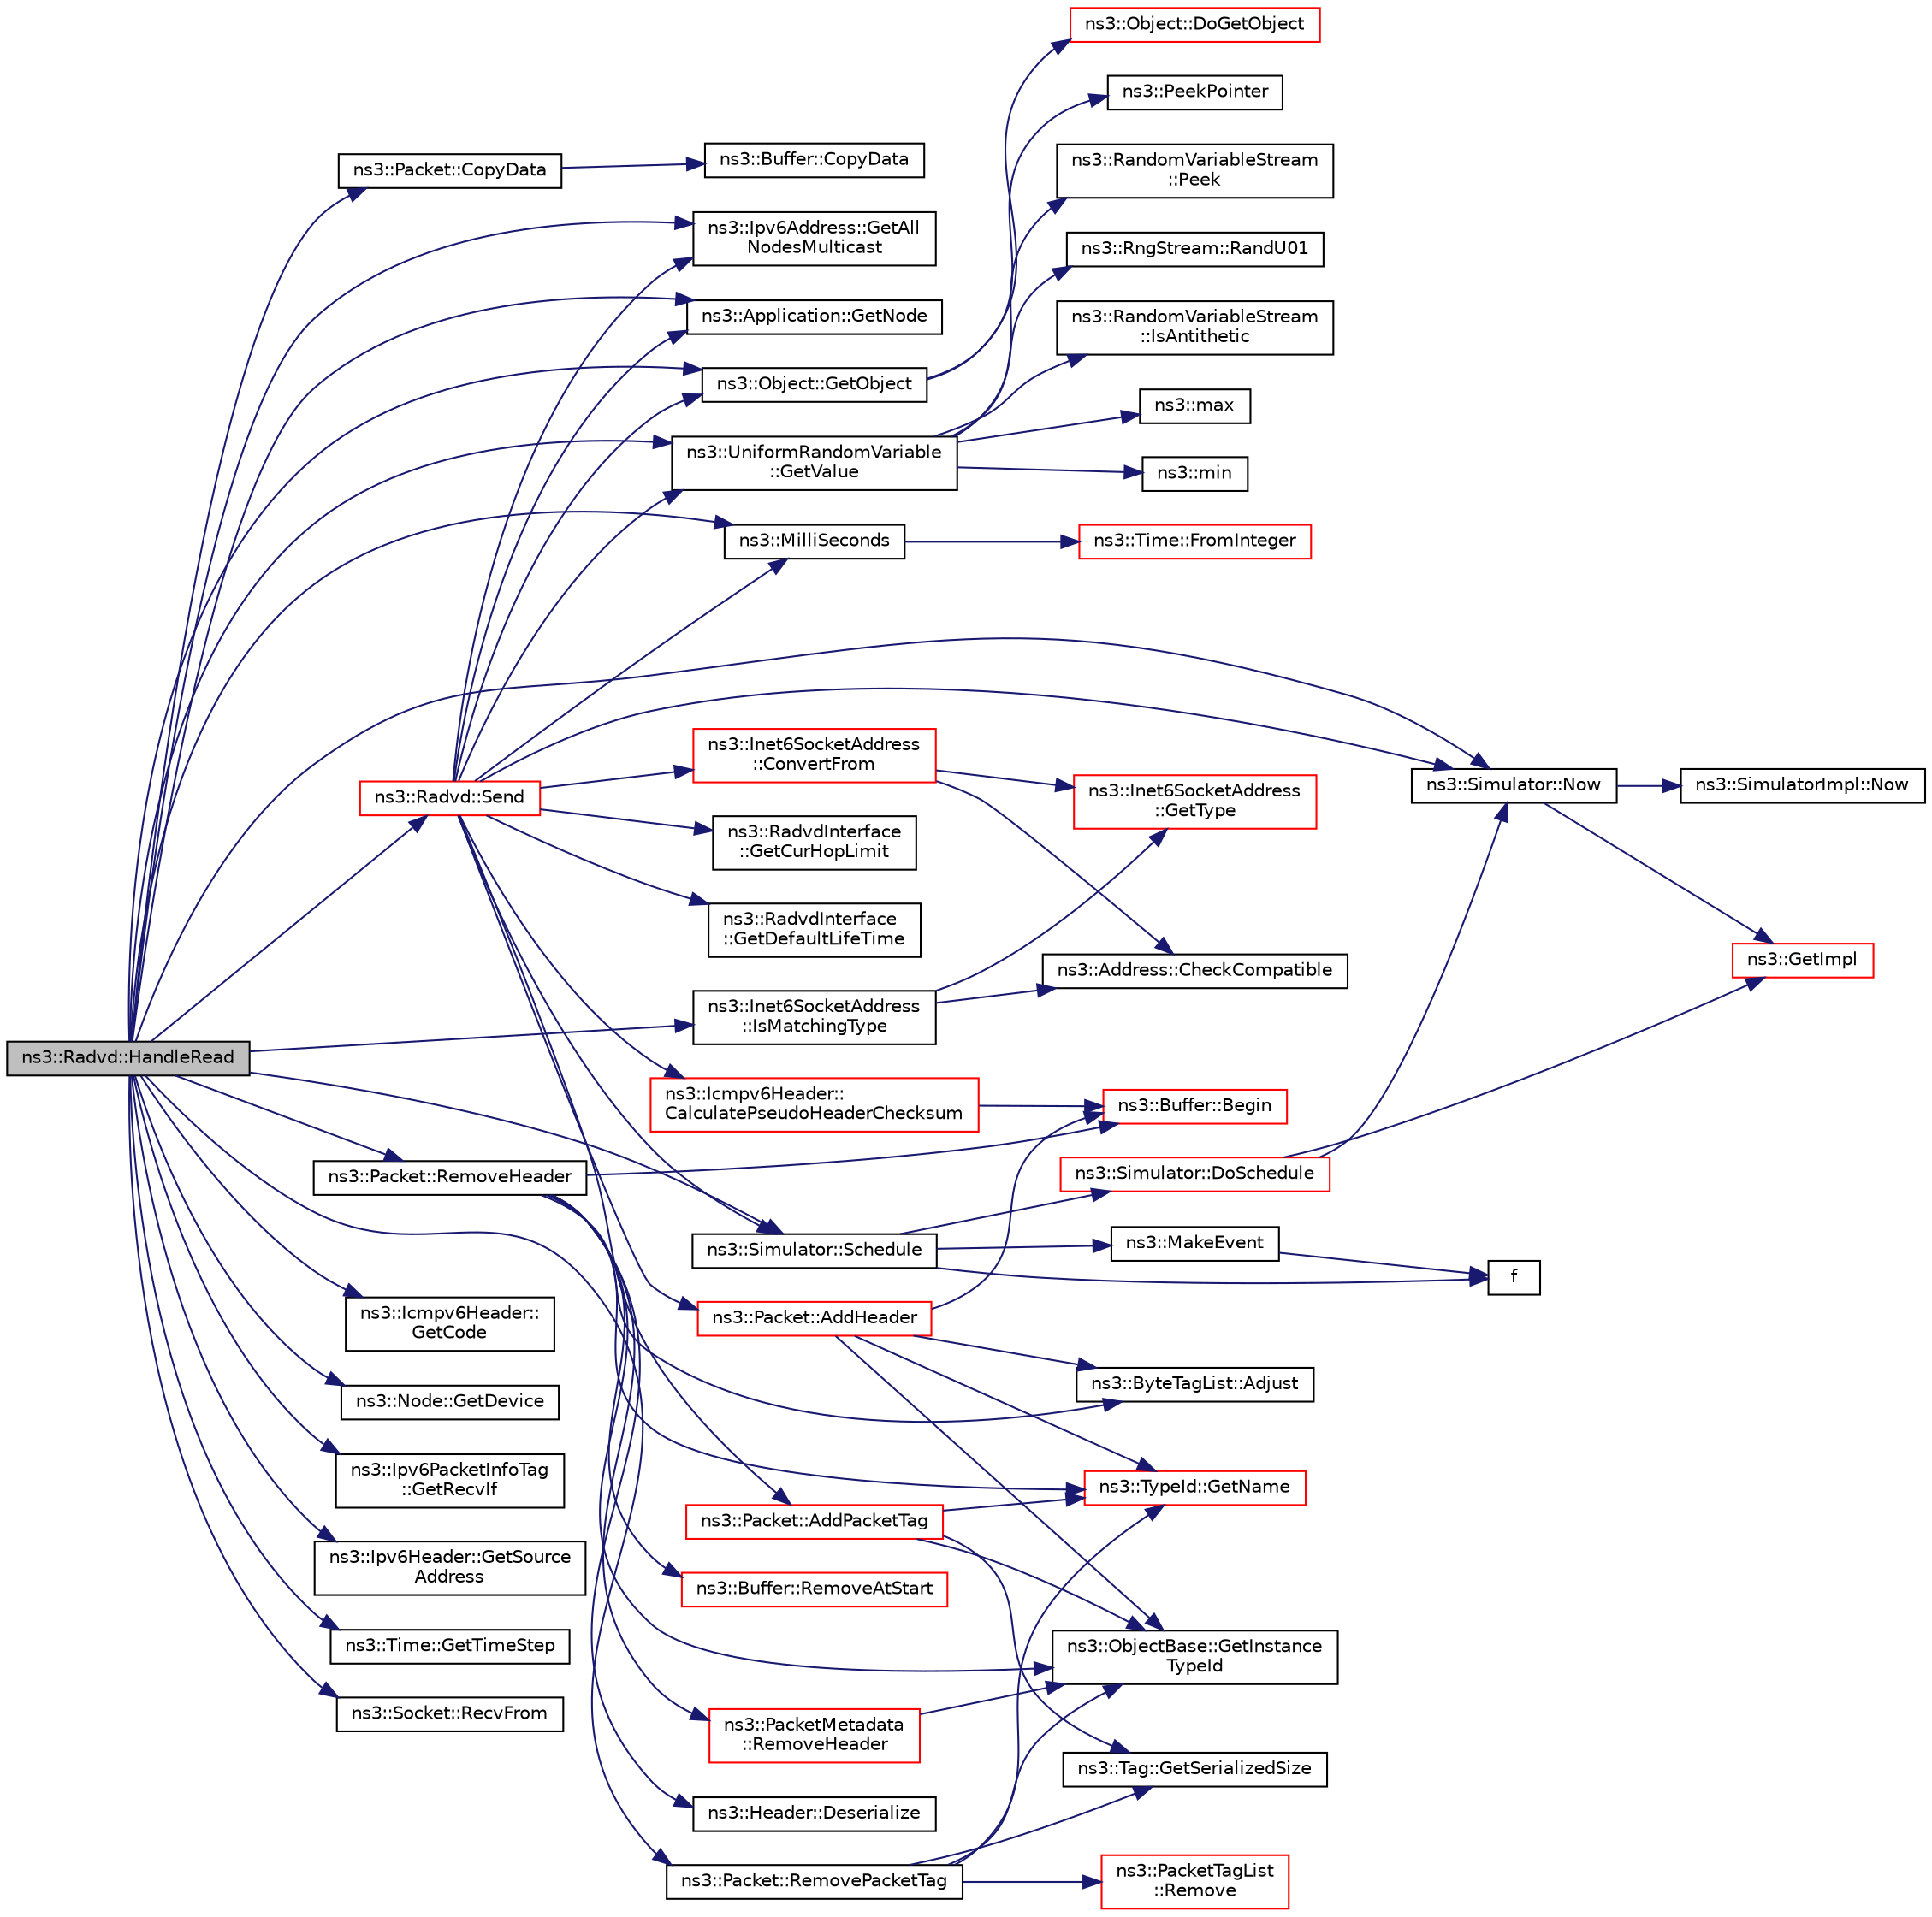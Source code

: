 digraph "ns3::Radvd::HandleRead"
{
 // LATEX_PDF_SIZE
  edge [fontname="Helvetica",fontsize="10",labelfontname="Helvetica",labelfontsize="10"];
  node [fontname="Helvetica",fontsize="10",shape=record];
  rankdir="LR";
  Node1 [label="ns3::Radvd::HandleRead",height=0.2,width=0.4,color="black", fillcolor="grey75", style="filled", fontcolor="black",tooltip="Handle received packet, especially router solicitation."];
  Node1 -> Node2 [color="midnightblue",fontsize="10",style="solid",fontname="Helvetica"];
  Node2 [label="ns3::Packet::CopyData",height=0.2,width=0.4,color="black", fillcolor="white", style="filled",URL="$classns3_1_1_packet.html#a5bafd70ccf970b10524e2d61afd39dc1",tooltip="Copy the packet contents to a byte buffer."];
  Node2 -> Node3 [color="midnightblue",fontsize="10",style="solid",fontname="Helvetica"];
  Node3 [label="ns3::Buffer::CopyData",height=0.2,width=0.4,color="black", fillcolor="white", style="filled",URL="$classns3_1_1_buffer.html#a767c8ec06a1307b569b9a5996dcacf91",tooltip="Copy the specified amount of data from the buffer to the given output stream."];
  Node1 -> Node4 [color="midnightblue",fontsize="10",style="solid",fontname="Helvetica"];
  Node4 [label="ns3::Ipv6Address::GetAll\lNodesMulticast",height=0.2,width=0.4,color="black", fillcolor="white", style="filled",URL="$classns3_1_1_ipv6_address.html#a11e6e4228d3d6e814b2c5ffc18c8ed20",tooltip="Get the \"all nodes multicast\" address."];
  Node1 -> Node5 [color="midnightblue",fontsize="10",style="solid",fontname="Helvetica"];
  Node5 [label="ns3::Icmpv6Header::\lGetCode",height=0.2,width=0.4,color="black", fillcolor="white", style="filled",URL="$classns3_1_1_icmpv6_header.html#a13d8f4dc5f9674af6a0fa15bf4b49d9a",tooltip="Get the code field."];
  Node1 -> Node6 [color="midnightblue",fontsize="10",style="solid",fontname="Helvetica"];
  Node6 [label="ns3::Node::GetDevice",height=0.2,width=0.4,color="black", fillcolor="white", style="filled",URL="$classns3_1_1_node.html#ad5e10d46d12a255573c53d5db0fc043b",tooltip="Retrieve the index-th NetDevice associated to this node."];
  Node1 -> Node7 [color="midnightblue",fontsize="10",style="solid",fontname="Helvetica"];
  Node7 [label="ns3::Application::GetNode",height=0.2,width=0.4,color="black", fillcolor="white", style="filled",URL="$classns3_1_1_application.html#ae87f816b1c745a1ce9d9a966c5bdb72f",tooltip=" "];
  Node1 -> Node8 [color="midnightblue",fontsize="10",style="solid",fontname="Helvetica"];
  Node8 [label="ns3::Object::GetObject",height=0.2,width=0.4,color="black", fillcolor="white", style="filled",URL="$classns3_1_1_object.html#ad21f5401ff705cd29c37f931ea3afc18",tooltip="Get a pointer to the requested aggregated Object."];
  Node8 -> Node9 [color="midnightblue",fontsize="10",style="solid",fontname="Helvetica"];
  Node9 [label="ns3::Object::DoGetObject",height=0.2,width=0.4,color="red", fillcolor="white", style="filled",URL="$classns3_1_1_object.html#a7c009975f7c0994cb47a69f713745e0a",tooltip="Find an Object of TypeId tid in the aggregates of this Object."];
  Node8 -> Node23 [color="midnightblue",fontsize="10",style="solid",fontname="Helvetica"];
  Node23 [label="ns3::PeekPointer",height=0.2,width=0.4,color="black", fillcolor="white", style="filled",URL="$namespacens3.html#af2a7557fe9afdd98d8f6f8f6e412cf5a",tooltip=" "];
  Node1 -> Node24 [color="midnightblue",fontsize="10",style="solid",fontname="Helvetica"];
  Node24 [label="ns3::Ipv6PacketInfoTag\l::GetRecvIf",height=0.2,width=0.4,color="black", fillcolor="white", style="filled",URL="$classns3_1_1_ipv6_packet_info_tag.html#ad1f4cf741cf0d19214d89f7521b70952",tooltip="Get the tag's receiving interface."];
  Node1 -> Node25 [color="midnightblue",fontsize="10",style="solid",fontname="Helvetica"];
  Node25 [label="ns3::Ipv6Header::GetSource\lAddress",height=0.2,width=0.4,color="black", fillcolor="white", style="filled",URL="$classns3_1_1_ipv6_header.html#a07d13db76e48e50eb613d69ae46c2ab0",tooltip="Get the \"Source address\" field."];
  Node1 -> Node26 [color="midnightblue",fontsize="10",style="solid",fontname="Helvetica"];
  Node26 [label="ns3::Time::GetTimeStep",height=0.2,width=0.4,color="black", fillcolor="white", style="filled",URL="$classns3_1_1_time.html#a363390860dcce2d549b83b5fe3e08657",tooltip="Get the raw time value, in the current resolution unit."];
  Node1 -> Node27 [color="midnightblue",fontsize="10",style="solid",fontname="Helvetica"];
  Node27 [label="ns3::UniformRandomVariable\l::GetValue",height=0.2,width=0.4,color="black", fillcolor="white", style="filled",URL="$classns3_1_1_uniform_random_variable.html#a03822d8c86ac51e9aa83bbc73041386b",tooltip="Get the next random value, as a double in the specified range ."];
  Node27 -> Node28 [color="midnightblue",fontsize="10",style="solid",fontname="Helvetica"];
  Node28 [label="ns3::RandomVariableStream\l::IsAntithetic",height=0.2,width=0.4,color="black", fillcolor="white", style="filled",URL="$classns3_1_1_random_variable_stream.html#ae8f50692f36f1403a22d0cbb9c488db2",tooltip="Check if antithetic values will be generated."];
  Node27 -> Node29 [color="midnightblue",fontsize="10",style="solid",fontname="Helvetica"];
  Node29 [label="ns3::max",height=0.2,width=0.4,color="black", fillcolor="white", style="filled",URL="$namespacens3.html#a548291fa9e4e7d6a57814dfcbbebce9b",tooltip=" "];
  Node27 -> Node30 [color="midnightblue",fontsize="10",style="solid",fontname="Helvetica"];
  Node30 [label="ns3::min",height=0.2,width=0.4,color="black", fillcolor="white", style="filled",URL="$namespacens3.html#a66840605409c3caeff0d2a728b68dc6d",tooltip=" "];
  Node27 -> Node31 [color="midnightblue",fontsize="10",style="solid",fontname="Helvetica"];
  Node31 [label="ns3::RandomVariableStream\l::Peek",height=0.2,width=0.4,color="black", fillcolor="white", style="filled",URL="$classns3_1_1_random_variable_stream.html#a72b37a5c0a574a51df77d378d9101936",tooltip="Get the pointer to the underlying RngStream."];
  Node27 -> Node32 [color="midnightblue",fontsize="10",style="solid",fontname="Helvetica"];
  Node32 [label="ns3::RngStream::RandU01",height=0.2,width=0.4,color="black", fillcolor="white", style="filled",URL="$classns3_1_1_rng_stream.html#a46be36426b8bc712e9de468b63558c22",tooltip="Generate the next random number for this stream."];
  Node1 -> Node33 [color="midnightblue",fontsize="10",style="solid",fontname="Helvetica"];
  Node33 [label="ns3::Inet6SocketAddress\l::IsMatchingType",height=0.2,width=0.4,color="black", fillcolor="white", style="filled",URL="$classns3_1_1_inet6_socket_address.html#a4d928c54affbfb530a12076d6d7e0540",tooltip="If the address match."];
  Node33 -> Node34 [color="midnightblue",fontsize="10",style="solid",fontname="Helvetica"];
  Node34 [label="ns3::Address::CheckCompatible",height=0.2,width=0.4,color="black", fillcolor="white", style="filled",URL="$classns3_1_1_address.html#ab6dee6b9894c5877a1ceb377b0abbb1d",tooltip=" "];
  Node33 -> Node35 [color="midnightblue",fontsize="10",style="solid",fontname="Helvetica"];
  Node35 [label="ns3::Inet6SocketAddress\l::GetType",height=0.2,width=0.4,color="red", fillcolor="white", style="filled",URL="$classns3_1_1_inet6_socket_address.html#a92ecdd9962a0384fd374be86d6a18060",tooltip="Get the type."];
  Node1 -> Node37 [color="midnightblue",fontsize="10",style="solid",fontname="Helvetica"];
  Node37 [label="ns3::MilliSeconds",height=0.2,width=0.4,color="black", fillcolor="white", style="filled",URL="$group__timecivil.html#gaf26127cf4571146b83a92ee18679c7a9",tooltip="Construct a Time in the indicated unit."];
  Node37 -> Node38 [color="midnightblue",fontsize="10",style="solid",fontname="Helvetica"];
  Node38 [label="ns3::Time::FromInteger",height=0.2,width=0.4,color="red", fillcolor="white", style="filled",URL="$classns3_1_1_time.html#a3e742c67b2764e75ff95f9b754d43fe9",tooltip="Create a Time equal to value in unit unit."];
  Node1 -> Node47 [color="midnightblue",fontsize="10",style="solid",fontname="Helvetica"];
  Node47 [label="ns3::Simulator::Now",height=0.2,width=0.4,color="black", fillcolor="white", style="filled",URL="$classns3_1_1_simulator.html#ac3178fa975b419f7875e7105be122800",tooltip="Return the current simulation virtual time."];
  Node47 -> Node48 [color="midnightblue",fontsize="10",style="solid",fontname="Helvetica"];
  Node48 [label="ns3::GetImpl",height=0.2,width=0.4,color="red", fillcolor="white", style="filled",URL="$group__simulator.html#ga42eb4eddad41528d4d99794a3dae3fd0",tooltip="Get the SimulatorImpl singleton."];
  Node47 -> Node88 [color="midnightblue",fontsize="10",style="solid",fontname="Helvetica"];
  Node88 [label="ns3::SimulatorImpl::Now",height=0.2,width=0.4,color="black", fillcolor="white", style="filled",URL="$classns3_1_1_simulator_impl.html#aa516c50060846adc6fd316e83ef0797c",tooltip="Return the current simulation virtual time."];
  Node1 -> Node89 [color="midnightblue",fontsize="10",style="solid",fontname="Helvetica"];
  Node89 [label="ns3::Socket::RecvFrom",height=0.2,width=0.4,color="black", fillcolor="white", style="filled",URL="$classns3_1_1_socket.html#af22378d7af9a2745a9eada20210da215",tooltip="Read a single packet from the socket and retrieve the sender address."];
  Node1 -> Node90 [color="midnightblue",fontsize="10",style="solid",fontname="Helvetica"];
  Node90 [label="ns3::Packet::RemoveHeader",height=0.2,width=0.4,color="black", fillcolor="white", style="filled",URL="$classns3_1_1_packet.html#a0961eccf975d75f902d40956c93ba63e",tooltip="Deserialize and remove the header from the internal buffer."];
  Node90 -> Node91 [color="midnightblue",fontsize="10",style="solid",fontname="Helvetica"];
  Node91 [label="ns3::ByteTagList::Adjust",height=0.2,width=0.4,color="black", fillcolor="white", style="filled",URL="$classns3_1_1_byte_tag_list.html#a1fec06d7e6daaf8039cf2a148e4090f2",tooltip="Adjust the offsets stored internally by the adjustment delta."];
  Node90 -> Node92 [color="midnightblue",fontsize="10",style="solid",fontname="Helvetica"];
  Node92 [label="ns3::Buffer::Begin",height=0.2,width=0.4,color="red", fillcolor="white", style="filled",URL="$classns3_1_1_buffer.html#acb977a0179de9abe4e295ce22023b4ca",tooltip=" "];
  Node90 -> Node94 [color="midnightblue",fontsize="10",style="solid",fontname="Helvetica"];
  Node94 [label="ns3::Header::Deserialize",height=0.2,width=0.4,color="black", fillcolor="white", style="filled",URL="$classns3_1_1_header.html#a78be9400bb66b2a8543606f395ef5396",tooltip=" "];
  Node90 -> Node60 [color="midnightblue",fontsize="10",style="solid",fontname="Helvetica"];
  Node60 [label="ns3::ObjectBase::GetInstance\lTypeId",height=0.2,width=0.4,color="black", fillcolor="white", style="filled",URL="$classns3_1_1_object_base.html#abe5b43a6f5b99a92a4c3122db31f06fb",tooltip="Get the most derived TypeId for this Object."];
  Node90 -> Node57 [color="midnightblue",fontsize="10",style="solid",fontname="Helvetica"];
  Node57 [label="ns3::TypeId::GetName",height=0.2,width=0.4,color="red", fillcolor="white", style="filled",URL="$classns3_1_1_type_id.html#abc4965475a579c2afdc668d7a7d58374",tooltip="Get the name."];
  Node90 -> Node95 [color="midnightblue",fontsize="10",style="solid",fontname="Helvetica"];
  Node95 [label="ns3::Buffer::RemoveAtStart",height=0.2,width=0.4,color="red", fillcolor="white", style="filled",URL="$classns3_1_1_buffer.html#adeecbb3e8f518aec6fee0437578ade4b",tooltip=" "];
  Node90 -> Node99 [color="midnightblue",fontsize="10",style="solid",fontname="Helvetica"];
  Node99 [label="ns3::PacketMetadata\l::RemoveHeader",height=0.2,width=0.4,color="red", fillcolor="white", style="filled",URL="$classns3_1_1_packet_metadata.html#afa8a589ec783d4998516d7f39f21242d",tooltip="Remove an header."];
  Node99 -> Node60 [color="midnightblue",fontsize="10",style="solid",fontname="Helvetica"];
  Node1 -> Node105 [color="midnightblue",fontsize="10",style="solid",fontname="Helvetica"];
  Node105 [label="ns3::Packet::RemovePacketTag",height=0.2,width=0.4,color="black", fillcolor="white", style="filled",URL="$classns3_1_1_packet.html#a078fe922d976a417ab25ba2f3c2fd667",tooltip="Remove a packet tag."];
  Node105 -> Node60 [color="midnightblue",fontsize="10",style="solid",fontname="Helvetica"];
  Node105 -> Node57 [color="midnightblue",fontsize="10",style="solid",fontname="Helvetica"];
  Node105 -> Node106 [color="midnightblue",fontsize="10",style="solid",fontname="Helvetica"];
  Node106 [label="ns3::Tag::GetSerializedSize",height=0.2,width=0.4,color="black", fillcolor="white", style="filled",URL="$classns3_1_1_tag.html#a01c8efdea943fd8cce2ef5d4d67eefa6",tooltip=" "];
  Node105 -> Node107 [color="midnightblue",fontsize="10",style="solid",fontname="Helvetica"];
  Node107 [label="ns3::PacketTagList\l::Remove",height=0.2,width=0.4,color="red", fillcolor="white", style="filled",URL="$classns3_1_1_packet_tag_list.html#a043d984c546f67adc273448747784ee3",tooltip="Remove (the first instance of) tag from the list."];
  Node1 -> Node112 [color="midnightblue",fontsize="10",style="solid",fontname="Helvetica"];
  Node112 [label="ns3::Simulator::Schedule",height=0.2,width=0.4,color="black", fillcolor="white", style="filled",URL="$classns3_1_1_simulator.html#a3da7d28335c8ac0e3e86781f766df241",tooltip="Schedule an event to expire after delay."];
  Node112 -> Node113 [color="midnightblue",fontsize="10",style="solid",fontname="Helvetica"];
  Node113 [label="ns3::Simulator::DoSchedule",height=0.2,width=0.4,color="red", fillcolor="white", style="filled",URL="$classns3_1_1_simulator.html#a47af23973938819bdc89cb2807e09ed5",tooltip="Implementation of the various Schedule methods."];
  Node113 -> Node48 [color="midnightblue",fontsize="10",style="solid",fontname="Helvetica"];
  Node113 -> Node47 [color="midnightblue",fontsize="10",style="solid",fontname="Helvetica"];
  Node112 -> Node121 [color="midnightblue",fontsize="10",style="solid",fontname="Helvetica"];
  Node121 [label="f",height=0.2,width=0.4,color="black", fillcolor="white", style="filled",URL="$80211b_8c.html#ae7ffc1a8f84fa47a0812b2f2b9627132",tooltip=" "];
  Node112 -> Node122 [color="midnightblue",fontsize="10",style="solid",fontname="Helvetica"];
  Node122 [label="ns3::MakeEvent",height=0.2,width=0.4,color="black", fillcolor="white", style="filled",URL="$group__makeeventfnptr.html#ga289a28a2497c18a9bd299e5e2014094b",tooltip="Make an EventImpl from a function pointer taking varying numbers of arguments."];
  Node122 -> Node121 [color="midnightblue",fontsize="10",style="solid",fontname="Helvetica"];
  Node1 -> Node123 [color="midnightblue",fontsize="10",style="solid",fontname="Helvetica"];
  Node123 [label="ns3::Radvd::Send",height=0.2,width=0.4,color="red", fillcolor="white", style="filled",URL="$classns3_1_1_radvd.html#a2dc4914b58690eaef190f38726d69bb2",tooltip="Send a packet."];
  Node123 -> Node124 [color="midnightblue",fontsize="10",style="solid",fontname="Helvetica"];
  Node124 [label="ns3::Packet::AddHeader",height=0.2,width=0.4,color="red", fillcolor="white", style="filled",URL="$classns3_1_1_packet.html#a465108c595a0bc592095cbcab1832ed8",tooltip="Add header to this packet."];
  Node124 -> Node91 [color="midnightblue",fontsize="10",style="solid",fontname="Helvetica"];
  Node124 -> Node92 [color="midnightblue",fontsize="10",style="solid",fontname="Helvetica"];
  Node124 -> Node60 [color="midnightblue",fontsize="10",style="solid",fontname="Helvetica"];
  Node124 -> Node57 [color="midnightblue",fontsize="10",style="solid",fontname="Helvetica"];
  Node123 -> Node152 [color="midnightblue",fontsize="10",style="solid",fontname="Helvetica"];
  Node152 [label="ns3::Packet::AddPacketTag",height=0.2,width=0.4,color="red", fillcolor="white", style="filled",URL="$classns3_1_1_packet.html#ac4a6bcd77e58bdc14c42a7d572d66cc9",tooltip="Add a packet tag."];
  Node152 -> Node60 [color="midnightblue",fontsize="10",style="solid",fontname="Helvetica"];
  Node152 -> Node57 [color="midnightblue",fontsize="10",style="solid",fontname="Helvetica"];
  Node152 -> Node106 [color="midnightblue",fontsize="10",style="solid",fontname="Helvetica"];
  Node123 -> Node155 [color="midnightblue",fontsize="10",style="solid",fontname="Helvetica"];
  Node155 [label="ns3::Icmpv6Header::\lCalculatePseudoHeaderChecksum",height=0.2,width=0.4,color="red", fillcolor="white", style="filled",URL="$classns3_1_1_icmpv6_header.html#aa0598a05dad2904576ed853885f4ed40",tooltip="Calculate pseudo header checksum for IPv6."];
  Node155 -> Node92 [color="midnightblue",fontsize="10",style="solid",fontname="Helvetica"];
  Node123 -> Node161 [color="midnightblue",fontsize="10",style="solid",fontname="Helvetica"];
  Node161 [label="ns3::Inet6SocketAddress\l::ConvertFrom",height=0.2,width=0.4,color="red", fillcolor="white", style="filled",URL="$classns3_1_1_inet6_socket_address.html#a2177c66e1bcf17c85dcffb9d2a971f5a",tooltip="Convert the address to a InetSocketAddress."];
  Node161 -> Node34 [color="midnightblue",fontsize="10",style="solid",fontname="Helvetica"];
  Node161 -> Node35 [color="midnightblue",fontsize="10",style="solid",fontname="Helvetica"];
  Node123 -> Node4 [color="midnightblue",fontsize="10",style="solid",fontname="Helvetica"];
  Node123 -> Node165 [color="midnightblue",fontsize="10",style="solid",fontname="Helvetica"];
  Node165 [label="ns3::RadvdInterface\l::GetCurHopLimit",height=0.2,width=0.4,color="black", fillcolor="white", style="filled",URL="$classns3_1_1_radvd_interface.html#ad604a733d9527299ed7afbbda1b9f854",tooltip="Get current hop limit."];
  Node123 -> Node166 [color="midnightblue",fontsize="10",style="solid",fontname="Helvetica"];
  Node166 [label="ns3::RadvdInterface\l::GetDefaultLifeTime",height=0.2,width=0.4,color="black", fillcolor="white", style="filled",URL="$classns3_1_1_radvd_interface.html#a57d3a6430d668d4be4ff92f958c4522f",tooltip="Get default lifetime."];
  Node123 -> Node7 [color="midnightblue",fontsize="10",style="solid",fontname="Helvetica"];
  Node123 -> Node8 [color="midnightblue",fontsize="10",style="solid",fontname="Helvetica"];
  Node123 -> Node27 [color="midnightblue",fontsize="10",style="solid",fontname="Helvetica"];
  Node123 -> Node37 [color="midnightblue",fontsize="10",style="solid",fontname="Helvetica"];
  Node123 -> Node47 [color="midnightblue",fontsize="10",style="solid",fontname="Helvetica"];
  Node123 -> Node112 [color="midnightblue",fontsize="10",style="solid",fontname="Helvetica"];
}
